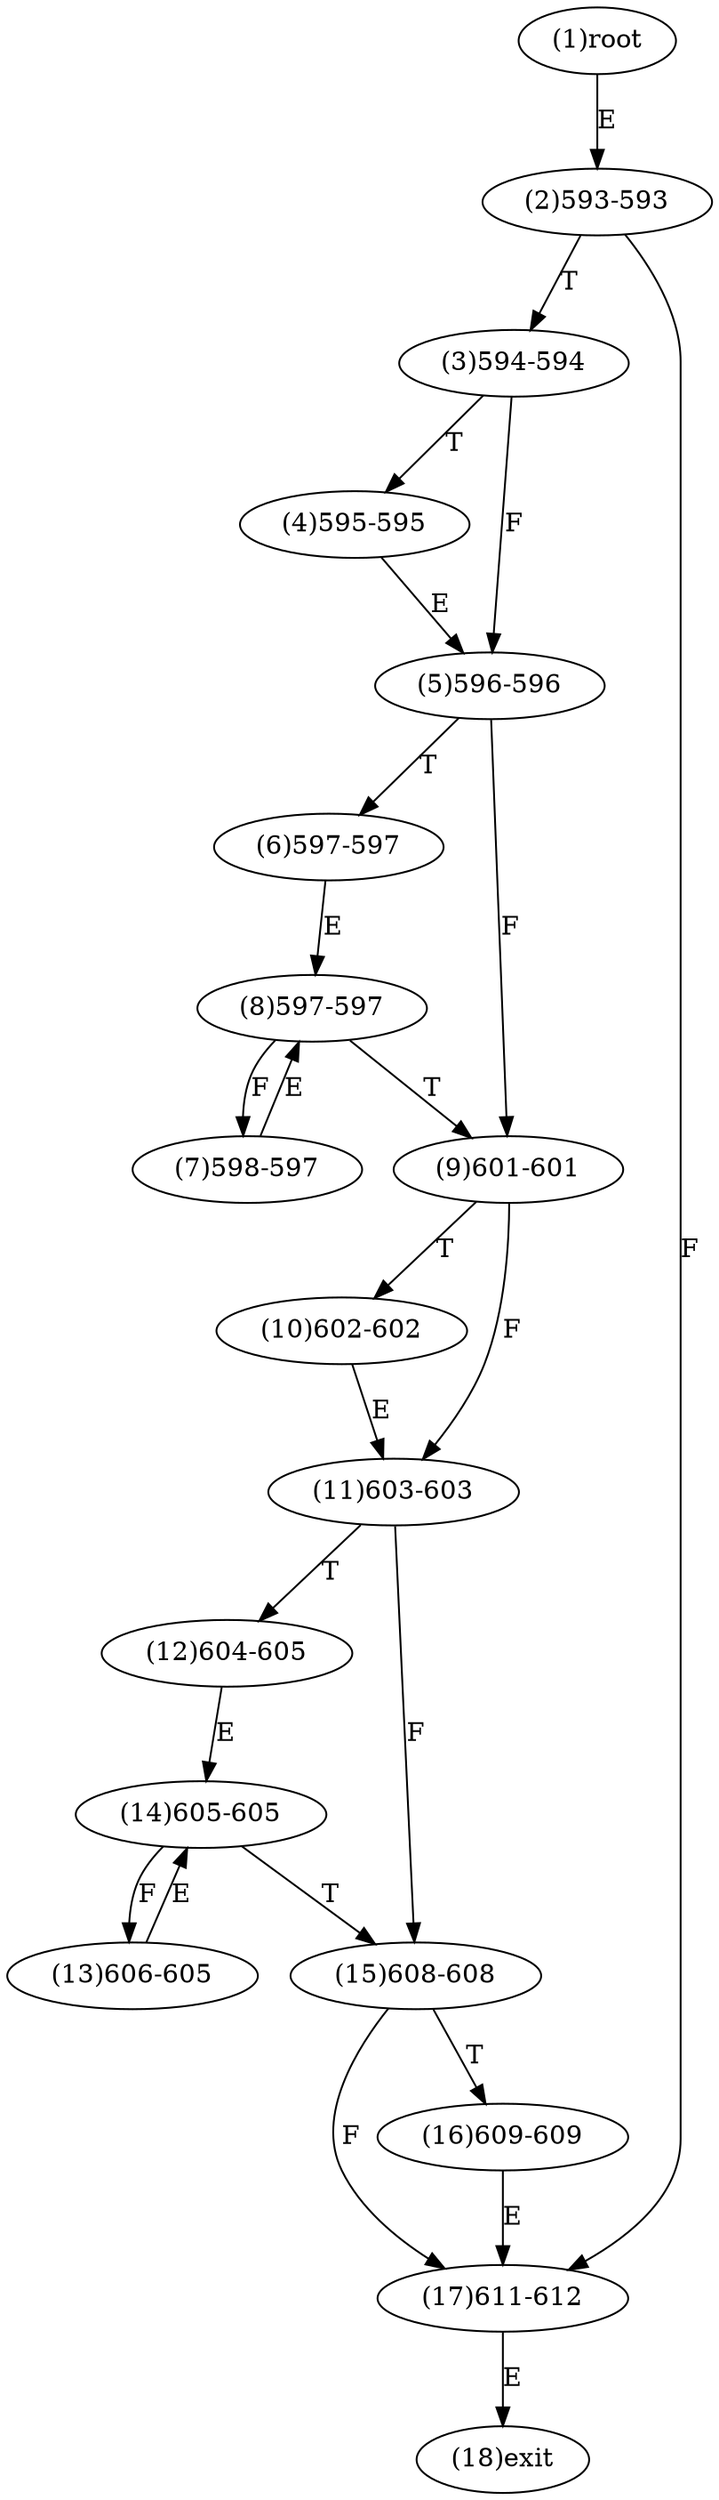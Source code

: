 digraph "" { 
1[ label="(1)root"];
2[ label="(2)593-593"];
3[ label="(3)594-594"];
4[ label="(4)595-595"];
5[ label="(5)596-596"];
6[ label="(6)597-597"];
7[ label="(7)598-597"];
8[ label="(8)597-597"];
9[ label="(9)601-601"];
10[ label="(10)602-602"];
11[ label="(11)603-603"];
12[ label="(12)604-605"];
13[ label="(13)606-605"];
14[ label="(14)605-605"];
15[ label="(15)608-608"];
17[ label="(17)611-612"];
16[ label="(16)609-609"];
18[ label="(18)exit"];
1->2[ label="E"];
2->17[ label="F"];
2->3[ label="T"];
3->5[ label="F"];
3->4[ label="T"];
4->5[ label="E"];
5->9[ label="F"];
5->6[ label="T"];
6->8[ label="E"];
7->8[ label="E"];
8->7[ label="F"];
8->9[ label="T"];
9->11[ label="F"];
9->10[ label="T"];
10->11[ label="E"];
11->15[ label="F"];
11->12[ label="T"];
12->14[ label="E"];
13->14[ label="E"];
14->13[ label="F"];
14->15[ label="T"];
15->17[ label="F"];
15->16[ label="T"];
16->17[ label="E"];
17->18[ label="E"];
}